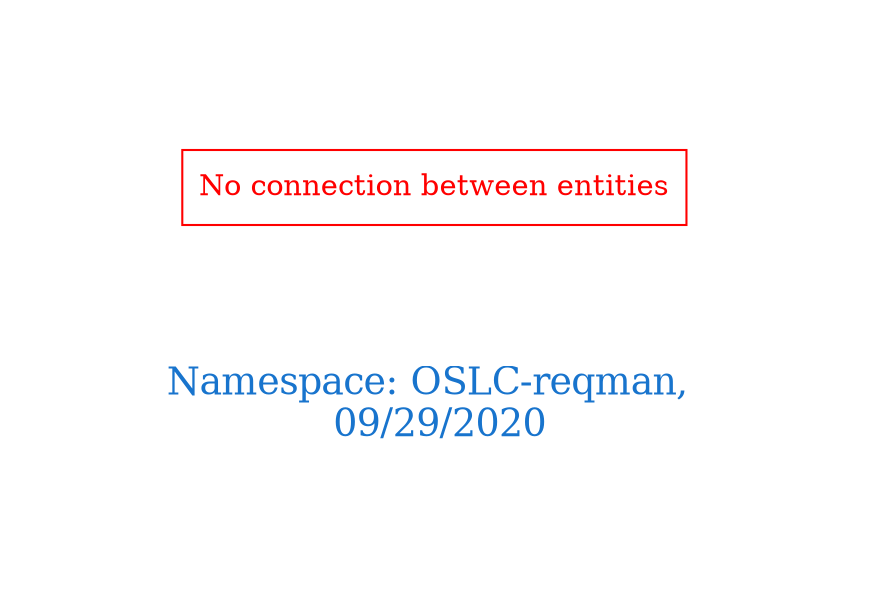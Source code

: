digraph OGIT_ontology {
 graph [ rankdir= LR,pad=1 
fontsize = 18,
fontcolor= dodgerblue3,label = "\n\n\nNamespace: OSLC-reqman, \n 09/29/2020"];
node[shape=polygon];
edge [  color="gray81"];

"No connection between entities" [fontcolor = "red",color="red", shape="polygon"]
}
